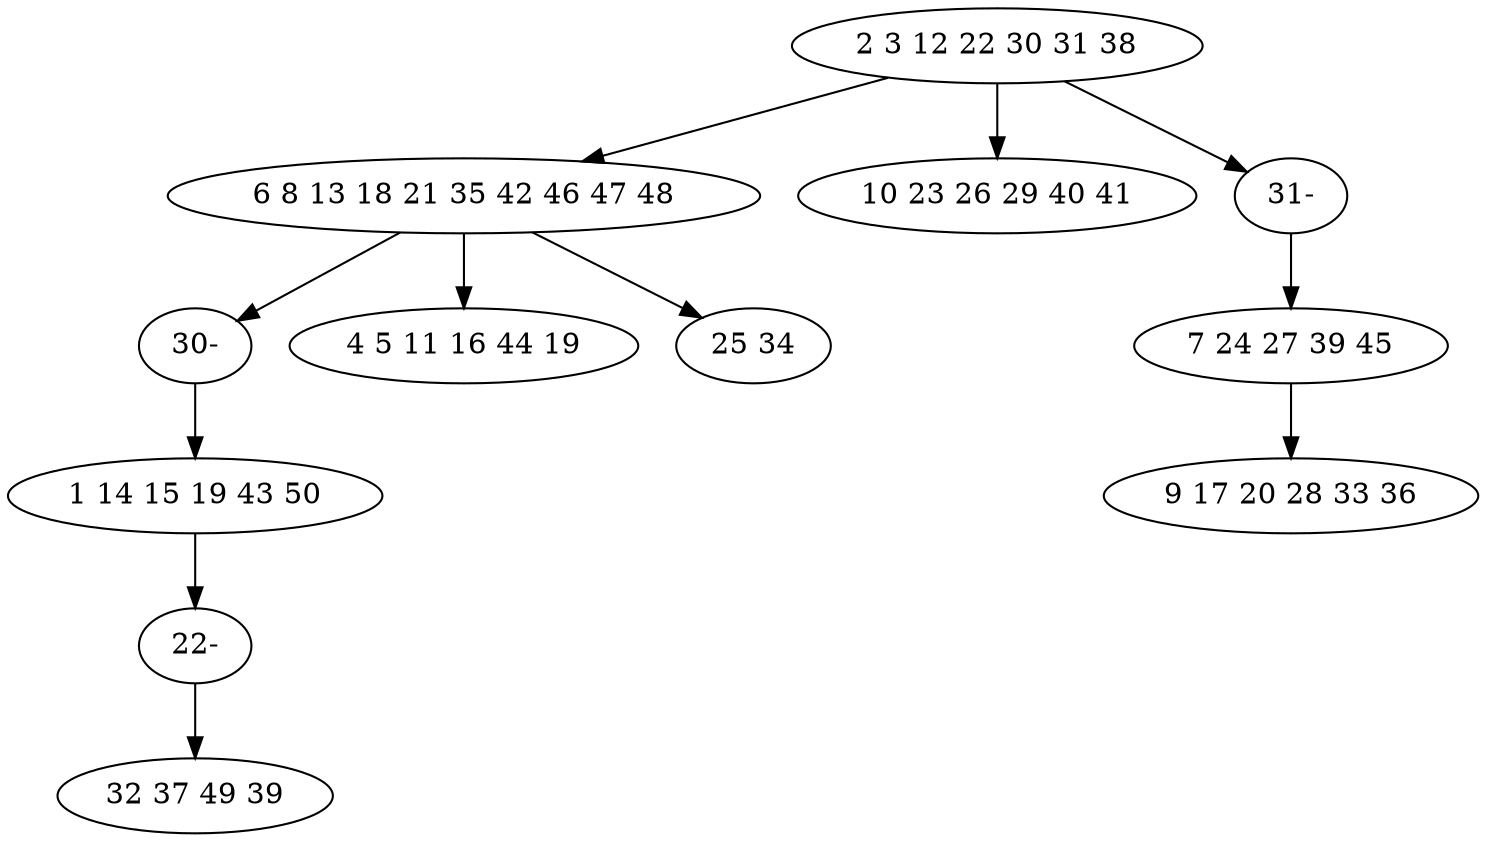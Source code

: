digraph true_tree {
	"0" -> "1"
	"1" -> "9"
	"2" -> "10"
	"0" -> "4"
	"1" -> "5"
	"1" -> "6"
	"0" -> "11"
	"7" -> "8"
	"9" -> "2"
	"10" -> "3"
	"11" -> "7"
	"0" [label="2 3 12 22 30 31 38"];
	"1" [label="6 8 13 18 21 35 42 46 47 48"];
	"2" [label="1 14 15 19 43 50"];
	"3" [label="32 37 49 39"];
	"4" [label="10 23 26 29 40 41"];
	"5" [label="4 5 11 16 44 19"];
	"6" [label="25 34"];
	"7" [label="7 24 27 39 45"];
	"8" [label="9 17 20 28 33 36"];
	"9" [label="30-"];
	"10" [label="22-"];
	"11" [label="31-"];
}
